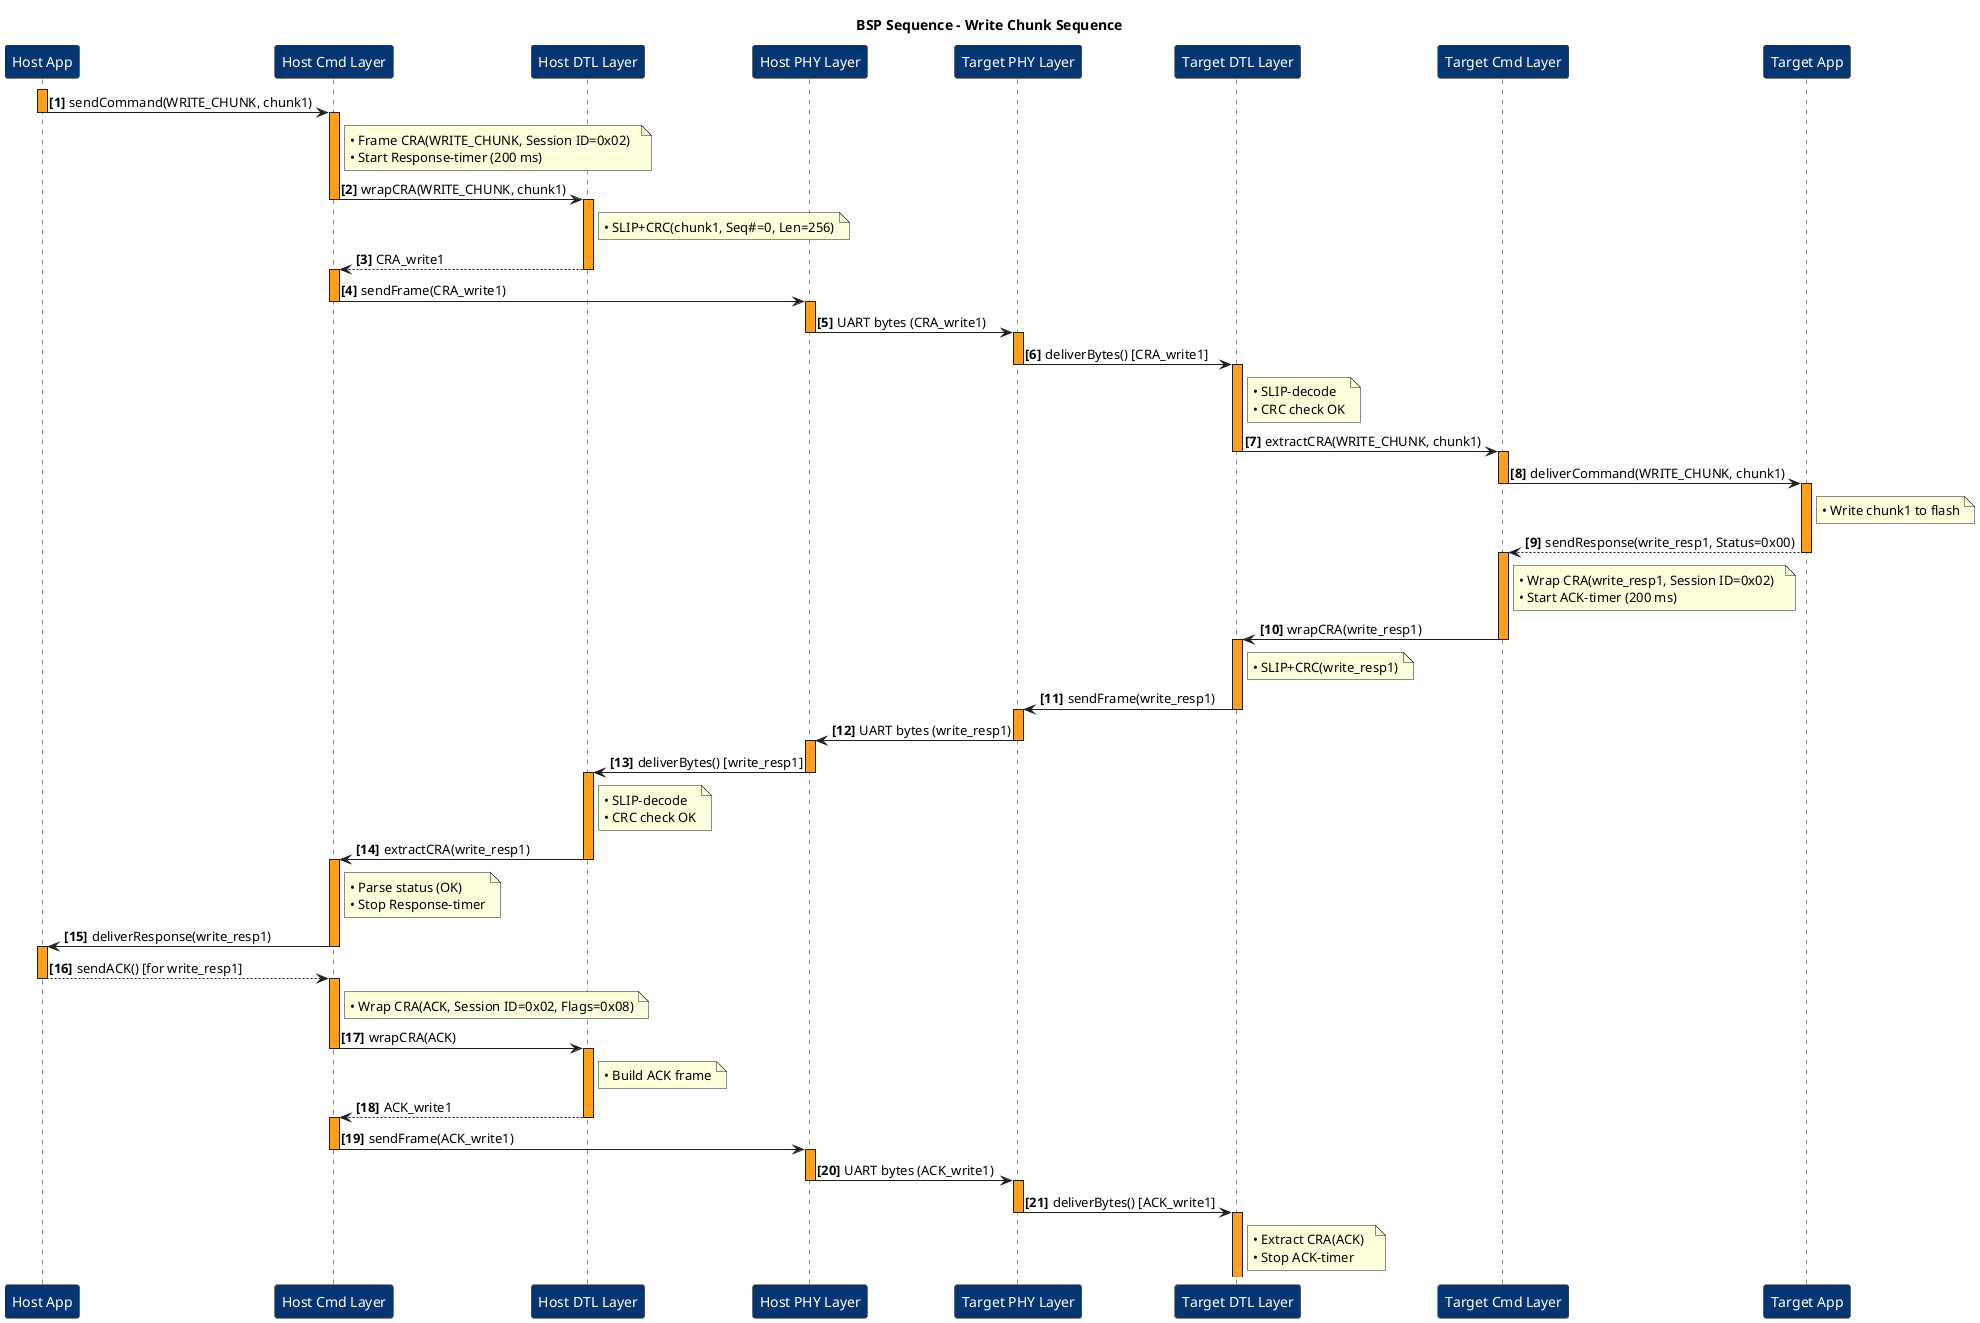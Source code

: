 @startuml bsp_write_chunk_sequence

'──────────────────────── Visual settings ────────────────────────
skinparam ParticipantPadding 120 '
skinparam participant {
    BackgroundColor #053671
    BorderColor     #1e1e1e
    FontColor       white
}
skinparam sequence {
    ArrowColor                 #1e1e1e
    LifeLineBorderColor        #1e1e1e
    LifeLineBackgroundColor    #ff9f1c
    ParticipantBorderColor     #1e1e1e
    ParticipantBackgroundColor #053671
    ParticipantFontColor       white
}

title **BSP Sequence – Write Chunk Sequence**

participant "Host App"         as HA
participant "Host Cmd Layer"   as HC
participant "Host DTL Layer"   as HD
participant "Host PHY Layer"   as HP
participant "Target PHY Layer" as TP
participant "Target DTL Layer" as TD
participant "Target Cmd Layer" as TC
participant "Target App"       as TA

autonumber "<b>[0]</b>"

'─── 1) Host sends WRITE_CHUNK command (first chunk) ───────────
activate HA
HA -> HC : sendCommand(WRITE_CHUNK, chunk1)
deactivate HA

activate HC
note right of HC
  • Frame CRA(WRITE_CHUNK, Session ID=0x02)  
  • Start Response-timer (200 ms)
end note
HC -> HD : wrapCRA(WRITE_CHUNK, chunk1)
deactivate HC

activate HD
note right of HD
  • SLIP+CRC(chunk1, Seq#=0, Len=256)
end note
HD --> HC : CRA_write1
deactivate HD

activate HC
HC -> HP : sendFrame(CRA_write1)
deactivate HC

activate HP
HP -> TP : UART bytes (CRA_write1)
deactivate HP

'─── 2) Target processes WRITE_CHUNK ───────────────────────────
activate TP
TP -> TD : deliverBytes() [CRA_write1]
deactivate TP

activate TD
note right of TD
  • SLIP-decode  
  • CRC check OK
end note
TD -> TC : extractCRA(WRITE_CHUNK, chunk1)
deactivate TD

activate TC
TC -> TA : deliverCommand(WRITE_CHUNK, chunk1)
deactivate TC

activate TA
note right of TA
  • Write chunk1 to flash
end note
TA --> TC : sendResponse(write_resp1, Status=0x00)
deactivate TA

activate TC
note right of TC
  • Wrap CRA(write_resp1, Session ID=0x02)  
  • Start ACK-timer (200 ms)
end note
TC -> TD : wrapCRA(write_resp1)
deactivate TC

activate TD
note right of TD
  • SLIP+CRC(write_resp1)
end note
TD -> TP : sendFrame(write_resp1)
deactivate TD

activate TP
TP -> HP : UART bytes (write_resp1)
deactivate TP

'─── 3) Host processes WRITE_CHUNK response & sends ACK ────────
activate HP
HP -> HD : deliverBytes() [write_resp1]
deactivate HP

activate HD
note right of HD
  • SLIP-decode  
  • CRC check OK
end note
HD -> HC : extractCRA(write_resp1)
deactivate HD

activate HC
note right of HC
  • Parse status (OK)  
  • Stop Response-timer
end note
HC -> HA : deliverResponse(write_resp1)
deactivate HC

activate HA
HA --> HC : sendACK() [for write_resp1]
deactivate HA

activate HC
note right of HC
  • Wrap CRA(ACK, Session ID=0x02, Flags=0x08)
end note
HC -> HD : wrapCRA(ACK)
deactivate HC

activate HD
note right of HD
  • Build ACK frame
end note
HD --> HC : ACK_write1
deactivate HD

activate HC
HC -> HP : sendFrame(ACK_write1)
deactivate HC

activate HP
HP -> TP : UART bytes (ACK_write1)
deactivate HP

activate TP
TP -> TD : deliverBytes() [ACK_write1]
deactivate TP

activate TD
note right of TD
  • Extract CRA(ACK)  
  • Stop ACK-timer
end note
deactivate TD

@enduml